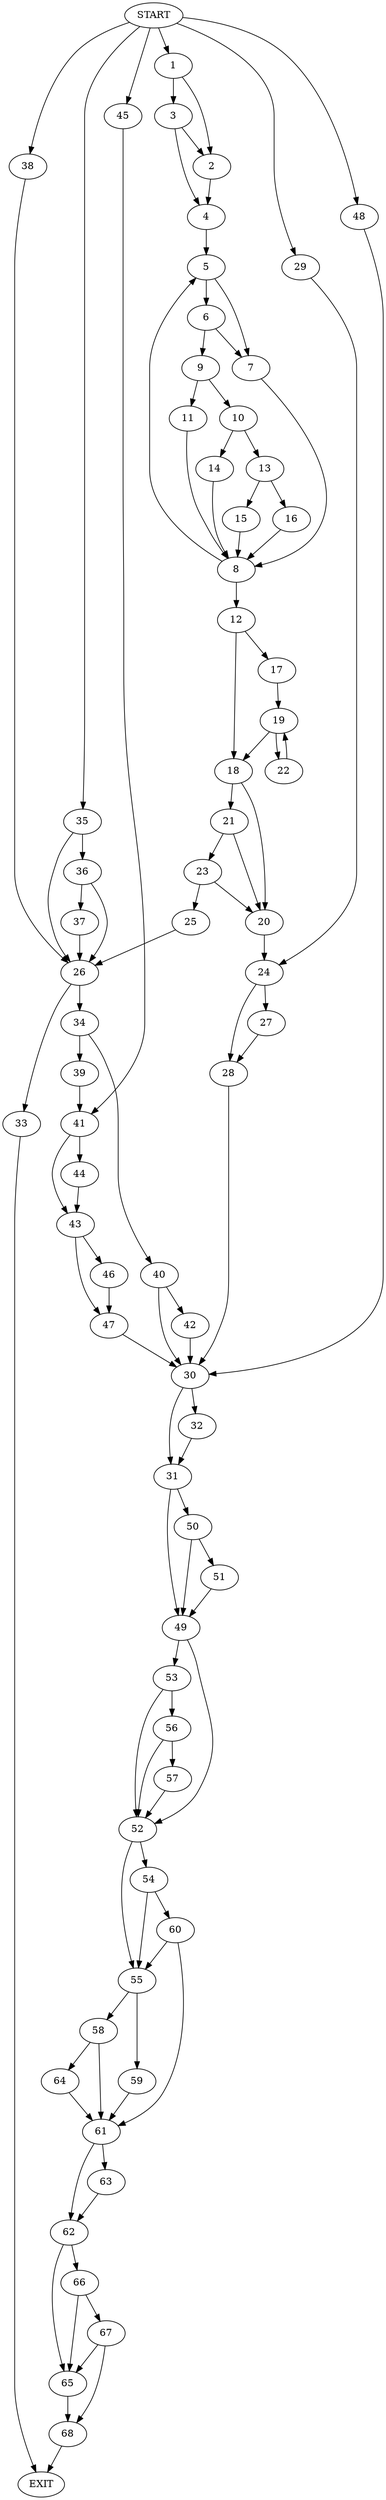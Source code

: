digraph {
0 [label="START"]
69 [label="EXIT"]
0 -> 1
1 -> 2
1 -> 3
2 -> 4
3 -> 2
3 -> 4
4 -> 5
5 -> 6
5 -> 7
7 -> 8
6 -> 9
6 -> 7
9 -> 10
9 -> 11
8 -> 5
8 -> 12
10 -> 13
10 -> 14
11 -> 8
14 -> 8
13 -> 15
13 -> 16
15 -> 8
16 -> 8
12 -> 17
12 -> 18
17 -> 19
18 -> 20
18 -> 21
19 -> 18
19 -> 22
22 -> 19
21 -> 23
21 -> 20
20 -> 24
23 -> 20
23 -> 25
25 -> 26
24 -> 27
24 -> 28
0 -> 29
29 -> 24
28 -> 30
27 -> 28
30 -> 31
30 -> 32
26 -> 33
26 -> 34
0 -> 35
35 -> 26
35 -> 36
36 -> 26
36 -> 37
37 -> 26
0 -> 38
38 -> 26
33 -> 69
34 -> 39
34 -> 40
39 -> 41
40 -> 42
40 -> 30
42 -> 30
41 -> 43
41 -> 44
0 -> 45
45 -> 41
44 -> 43
43 -> 46
43 -> 47
46 -> 47
47 -> 30
0 -> 48
48 -> 30
32 -> 31
31 -> 49
31 -> 50
50 -> 51
50 -> 49
49 -> 52
49 -> 53
51 -> 49
52 -> 54
52 -> 55
53 -> 52
53 -> 56
56 -> 52
56 -> 57
57 -> 52
55 -> 58
55 -> 59
54 -> 60
54 -> 55
60 -> 61
60 -> 55
61 -> 62
61 -> 63
59 -> 61
58 -> 61
58 -> 64
64 -> 61
62 -> 65
62 -> 66
63 -> 62
66 -> 67
66 -> 65
65 -> 68
67 -> 68
67 -> 65
68 -> 69
}
